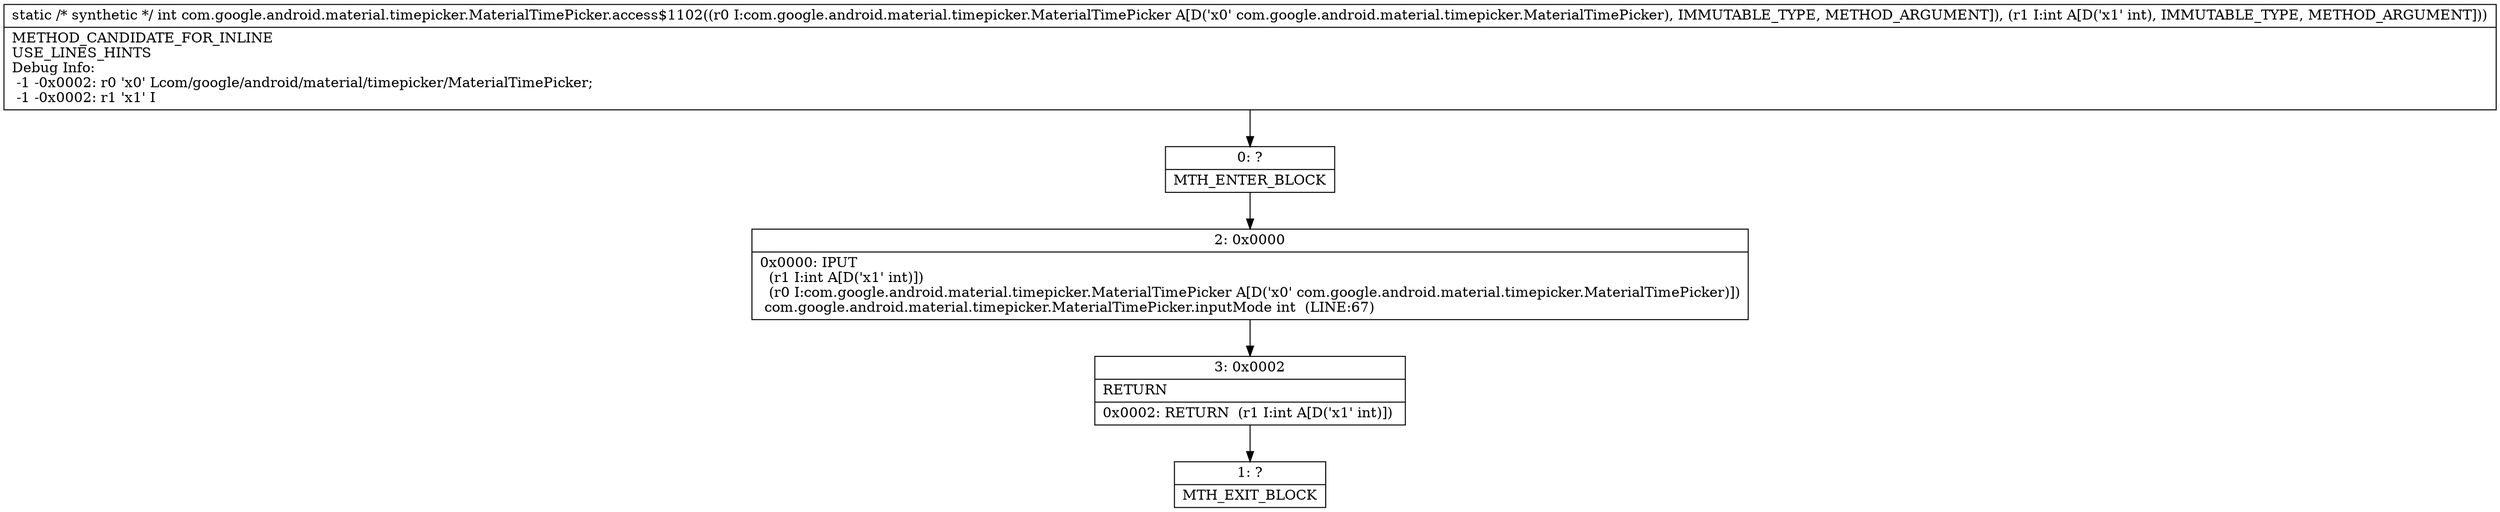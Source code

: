 digraph "CFG forcom.google.android.material.timepicker.MaterialTimePicker.access$1102(Lcom\/google\/android\/material\/timepicker\/MaterialTimePicker;I)I" {
Node_0 [shape=record,label="{0\:\ ?|MTH_ENTER_BLOCK\l}"];
Node_2 [shape=record,label="{2\:\ 0x0000|0x0000: IPUT  \l  (r1 I:int A[D('x1' int)])\l  (r0 I:com.google.android.material.timepicker.MaterialTimePicker A[D('x0' com.google.android.material.timepicker.MaterialTimePicker)])\l com.google.android.material.timepicker.MaterialTimePicker.inputMode int  (LINE:67)\l}"];
Node_3 [shape=record,label="{3\:\ 0x0002|RETURN\l|0x0002: RETURN  (r1 I:int A[D('x1' int)]) \l}"];
Node_1 [shape=record,label="{1\:\ ?|MTH_EXIT_BLOCK\l}"];
MethodNode[shape=record,label="{static \/* synthetic *\/ int com.google.android.material.timepicker.MaterialTimePicker.access$1102((r0 I:com.google.android.material.timepicker.MaterialTimePicker A[D('x0' com.google.android.material.timepicker.MaterialTimePicker), IMMUTABLE_TYPE, METHOD_ARGUMENT]), (r1 I:int A[D('x1' int), IMMUTABLE_TYPE, METHOD_ARGUMENT]))  | METHOD_CANDIDATE_FOR_INLINE\lUSE_LINES_HINTS\lDebug Info:\l  \-1 \-0x0002: r0 'x0' Lcom\/google\/android\/material\/timepicker\/MaterialTimePicker;\l  \-1 \-0x0002: r1 'x1' I\l}"];
MethodNode -> Node_0;Node_0 -> Node_2;
Node_2 -> Node_3;
Node_3 -> Node_1;
}

